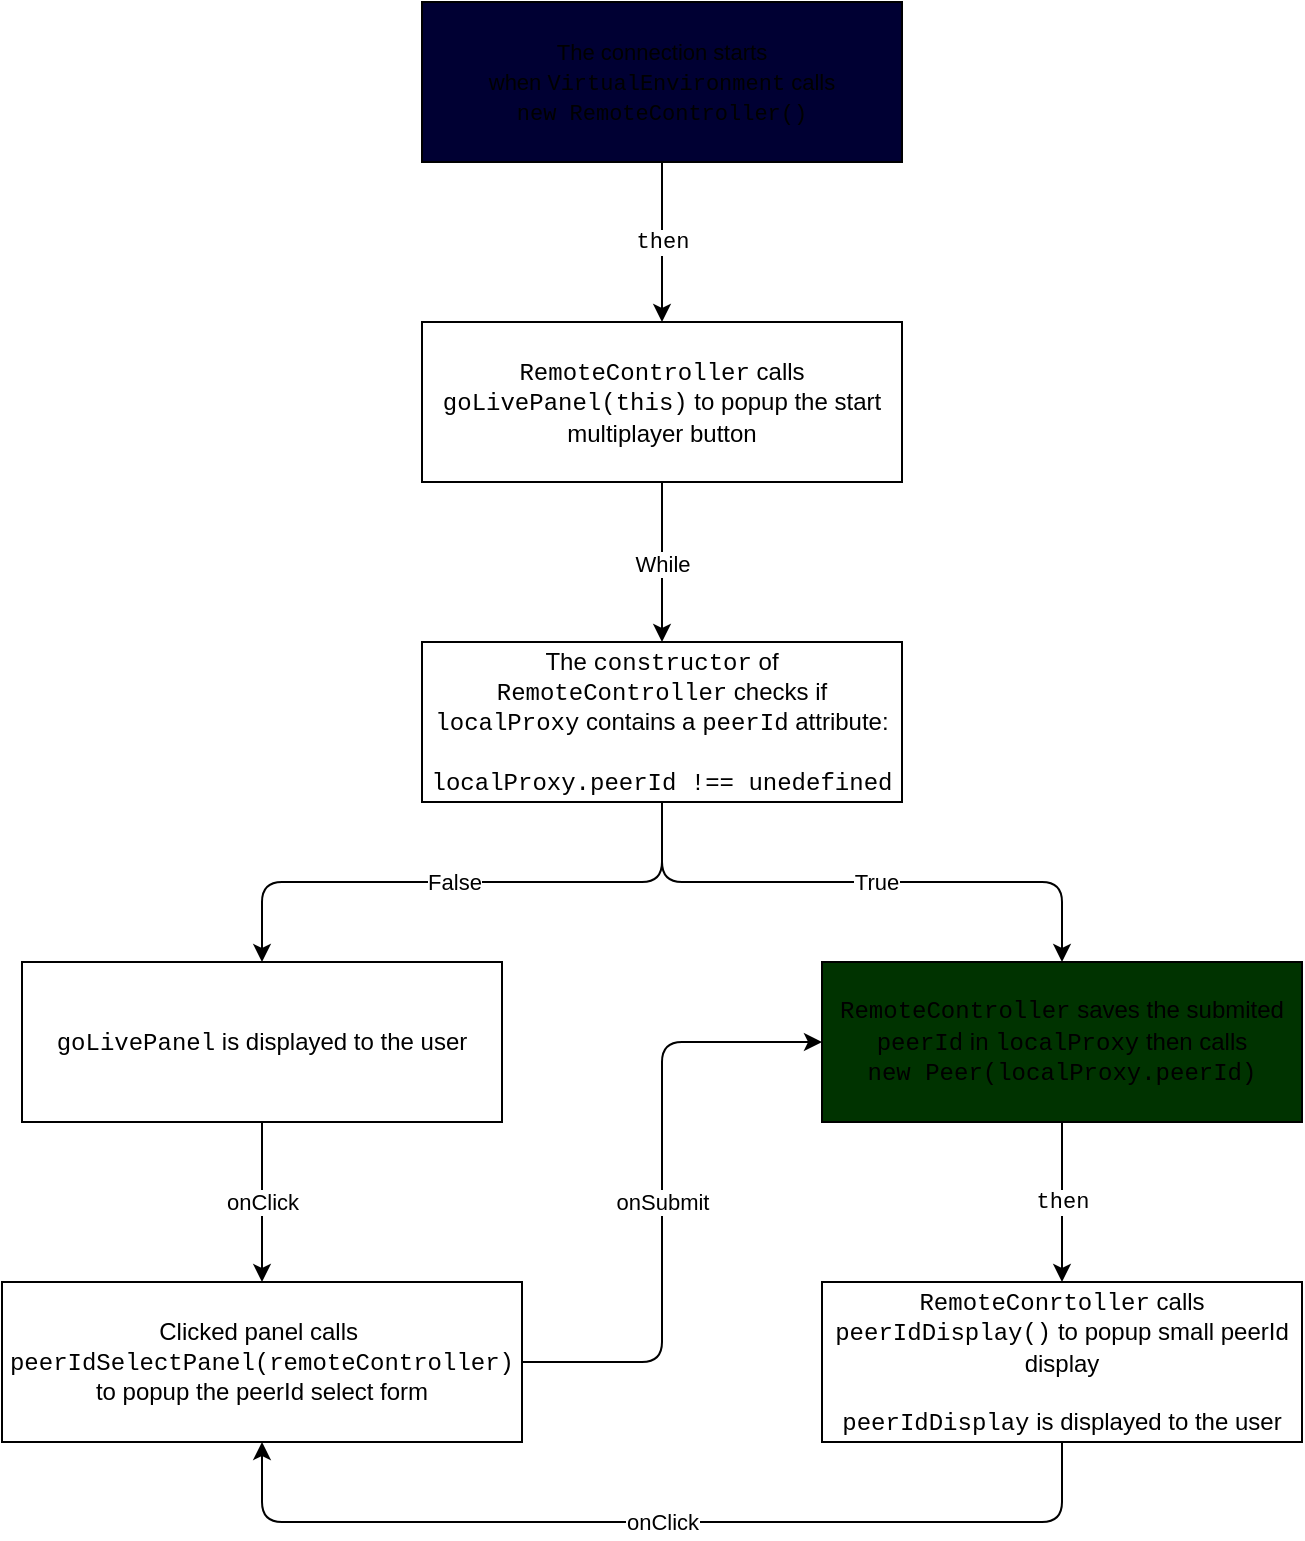 <mxfile>
    <diagram id="6eeNy7iLVP-R12YRyXGg" name="Page-1">
        <mxGraphModel dx="1172" dy="1026" grid="1" gridSize="10" guides="1" tooltips="1" connect="1" arrows="1" fold="1" page="0" pageScale="1" pageWidth="827" pageHeight="1169" math="0" shadow="0">
            <root>
                <mxCell id="0"/>
                <mxCell id="1" parent="0"/>
                <mxCell id="8" style="edgeStyle=none;html=1;" parent="1" source="2" target="6" edge="1">
                    <mxGeometry relative="1" as="geometry">
                        <Array as="points"/>
                        <mxPoint x="100" y="-100" as="targetPoint"/>
                    </mxGeometry>
                </mxCell>
                <mxCell id="25" value="then" style="edgeLabel;html=1;align=center;verticalAlign=middle;resizable=0;points=[];fontFamily=Courier New;" parent="8" vertex="1" connectable="0">
                    <mxGeometry x="0.39" relative="1" as="geometry">
                        <mxPoint y="-16" as="offset"/>
                    </mxGeometry>
                </mxCell>
                <mxCell id="2" value="&lt;span style=&quot;font-size: 11px&quot;&gt;The connection starts when&amp;nbsp;&lt;font face=&quot;Courier New&quot;&gt;VirtualEnvironment&lt;/font&gt; calls &lt;br&gt;&lt;font face=&quot;Courier New&quot;&gt;new RemoteController()&lt;/font&gt;&lt;/span&gt;" style="rounded=0;whiteSpace=wrap;html=1;fillColor=#000033;" parent="1" vertex="1">
                    <mxGeometry x="160" y="-240" width="240" height="80" as="geometry"/>
                </mxCell>
                <mxCell id="4" style="edgeStyle=none;html=1;" parent="1" source="3" target="28" edge="1">
                    <mxGeometry relative="1" as="geometry">
                        <mxPoint x="120" y="210" as="targetPoint"/>
                        <Array as="points">
                            <mxPoint x="280" y="200"/>
                            <mxPoint x="80" y="200"/>
                        </Array>
                    </mxGeometry>
                </mxCell>
                <mxCell id="9" value="False" style="edgeLabel;html=1;align=center;verticalAlign=middle;resizable=0;points=[];" parent="4" vertex="1" connectable="0">
                    <mxGeometry x="0.178" y="3" relative="1" as="geometry">
                        <mxPoint x="21" y="-3" as="offset"/>
                    </mxGeometry>
                </mxCell>
                <mxCell id="5" style="edgeStyle=none;html=1;" parent="1" source="3" target="7" edge="1">
                    <mxGeometry relative="1" as="geometry">
                        <mxPoint x="450.0" y="240.0" as="targetPoint"/>
                        <mxPoint x="290" y="160" as="sourcePoint"/>
                        <Array as="points">
                            <mxPoint x="280" y="200"/>
                            <mxPoint x="480" y="200"/>
                        </Array>
                    </mxGeometry>
                </mxCell>
                <mxCell id="10" value="True" style="edgeLabel;html=1;align=center;verticalAlign=middle;resizable=0;points=[];" parent="5" vertex="1" connectable="0">
                    <mxGeometry x="0.33" y="3" relative="1" as="geometry">
                        <mxPoint x="-39" y="3" as="offset"/>
                    </mxGeometry>
                </mxCell>
                <mxCell id="3" value="The &lt;font face=&quot;Courier New&quot;&gt;constructor&lt;/font&gt; of &lt;font face=&quot;Courier New&quot;&gt;RemoteController&lt;/font&gt;&amp;nbsp;checks if &lt;font face=&quot;Courier New&quot;&gt;localProxy&lt;/font&gt; contains a &lt;font face=&quot;Courier New&quot;&gt;peerId&lt;/font&gt; attribute:&lt;br&gt;&lt;br&gt;&lt;font face=&quot;Courier New&quot;&gt;localProxy.peerId !== unedefined&lt;/font&gt;" style="rounded=0;whiteSpace=wrap;html=1;" parent="1" vertex="1">
                    <mxGeometry x="160" y="80" width="240" height="80" as="geometry"/>
                </mxCell>
                <mxCell id="12" style="edgeStyle=none;html=1;" parent="1" source="28" target="11" edge="1">
                    <mxGeometry relative="1" as="geometry">
                        <mxPoint x="40" y="340" as="sourcePoint"/>
                    </mxGeometry>
                </mxCell>
                <mxCell id="14" value="onClick" style="edgeLabel;html=1;align=center;verticalAlign=middle;resizable=0;points=[];" parent="12" vertex="1" connectable="0">
                    <mxGeometry x="0.272" y="1" relative="1" as="geometry">
                        <mxPoint x="-1" y="-11" as="offset"/>
                    </mxGeometry>
                </mxCell>
                <mxCell id="26" style="edgeStyle=none;html=1;" edge="1" parent="1" source="6" target="3">
                    <mxGeometry relative="1" as="geometry"/>
                </mxCell>
                <mxCell id="27" value="While" style="edgeLabel;html=1;align=center;verticalAlign=middle;resizable=0;points=[];" vertex="1" connectable="0" parent="26">
                    <mxGeometry x="0.335" y="1" relative="1" as="geometry">
                        <mxPoint x="-1" y="-13" as="offset"/>
                    </mxGeometry>
                </mxCell>
                <mxCell id="6" value="&lt;font face=&quot;Courier New&quot;&gt;RemoteController&lt;/font&gt; calls &lt;font face=&quot;Courier New&quot;&gt;goLivePanel(this)&lt;/font&gt;&amp;nbsp;to popup the start multiplayer button" style="rounded=0;whiteSpace=wrap;html=1;" parent="1" vertex="1">
                    <mxGeometry x="160" y="-80" width="240" height="80" as="geometry"/>
                </mxCell>
                <mxCell id="20" style="edgeStyle=none;html=1;" parent="1" source="7" target="19" edge="1">
                    <mxGeometry relative="1" as="geometry"/>
                </mxCell>
                <mxCell id="24" value="then" style="edgeLabel;html=1;align=center;verticalAlign=middle;resizable=0;points=[];fontFamily=Courier New;" parent="20" vertex="1" connectable="0">
                    <mxGeometry x="0.267" relative="1" as="geometry">
                        <mxPoint y="-11" as="offset"/>
                    </mxGeometry>
                </mxCell>
                <mxCell id="7" value="&lt;font face=&quot;Courier New&quot;&gt;RemoteController&lt;/font&gt; saves the submited&lt;font face=&quot;Courier New&quot;&gt; peerId&lt;/font&gt; in &lt;font face=&quot;Courier New&quot;&gt;localProxy&lt;/font&gt; then calls&lt;br&gt;&lt;font face=&quot;Courier New&quot;&gt;new Peer(localProxy.peerId)&lt;/font&gt;" style="rounded=0;whiteSpace=wrap;html=1;fillColor=#003300;" parent="1" vertex="1">
                    <mxGeometry x="360" y="240" width="240" height="80" as="geometry"/>
                </mxCell>
                <mxCell id="11" value="Clicked panel calls&amp;nbsp;&lt;br&gt;&lt;font face=&quot;Courier New&quot;&gt;peerIdSelectPanel(remoteController)&lt;br&gt;&lt;/font&gt;to popup the peerId select form" style="rounded=0;whiteSpace=wrap;html=1;" parent="1" vertex="1">
                    <mxGeometry x="-50" y="400" width="260" height="80" as="geometry"/>
                </mxCell>
                <mxCell id="17" style="edgeStyle=none;html=1;entryX=0;entryY=0.5;entryDx=0;entryDy=0;" parent="1" source="11" target="7" edge="1">
                    <mxGeometry relative="1" as="geometry">
                        <mxPoint x="150.0" y="410.0" as="sourcePoint"/>
                        <mxPoint x="120.0" y="480" as="targetPoint"/>
                        <Array as="points">
                            <mxPoint x="280" y="440"/>
                            <mxPoint x="280" y="280"/>
                        </Array>
                    </mxGeometry>
                </mxCell>
                <mxCell id="18" value="onSubmit" style="edgeLabel;html=1;align=center;verticalAlign=middle;resizable=0;points=[];" parent="17" vertex="1" connectable="0">
                    <mxGeometry x="0.272" y="1" relative="1" as="geometry">
                        <mxPoint x="1" y="47" as="offset"/>
                    </mxGeometry>
                </mxCell>
                <mxCell id="22" style="edgeStyle=none;html=1;" parent="1" source="19" target="11" edge="1">
                    <mxGeometry relative="1" as="geometry">
                        <mxPoint x="200" y="440" as="targetPoint"/>
                        <Array as="points">
                            <mxPoint x="480" y="520"/>
                            <mxPoint x="350" y="520"/>
                            <mxPoint x="80" y="520"/>
                        </Array>
                    </mxGeometry>
                </mxCell>
                <mxCell id="23" value="onClick" style="edgeLabel;html=1;align=center;verticalAlign=middle;resizable=0;points=[];" parent="22" vertex="1" connectable="0">
                    <mxGeometry x="-0.201" relative="1" as="geometry">
                        <mxPoint x="-48" as="offset"/>
                    </mxGeometry>
                </mxCell>
                <mxCell id="19" value="&lt;font face=&quot;Courier New&quot;&gt;RemoteConrtoller&lt;/font&gt; calls &lt;font face=&quot;Courier New&quot;&gt;peerIdDisplay()&lt;/font&gt; to popup small peerId display&lt;br&gt;&lt;br&gt;&lt;span style=&quot;font-family: &amp;#34;courier new&amp;#34;&quot;&gt;peerIdDisplay&lt;/span&gt;&amp;nbsp;is displayed to the user" style="rounded=0;whiteSpace=wrap;html=1;" parent="1" vertex="1">
                    <mxGeometry x="360" y="400" width="240" height="80" as="geometry"/>
                </mxCell>
                <mxCell id="28" value="&lt;font face=&quot;Courier New&quot;&gt;goLivePanel&lt;/font&gt;&amp;nbsp;is displayed to the user" style="rounded=0;whiteSpace=wrap;html=1;" vertex="1" parent="1">
                    <mxGeometry x="-40" y="240" width="240" height="80" as="geometry"/>
                </mxCell>
            </root>
        </mxGraphModel>
    </diagram>
</mxfile>